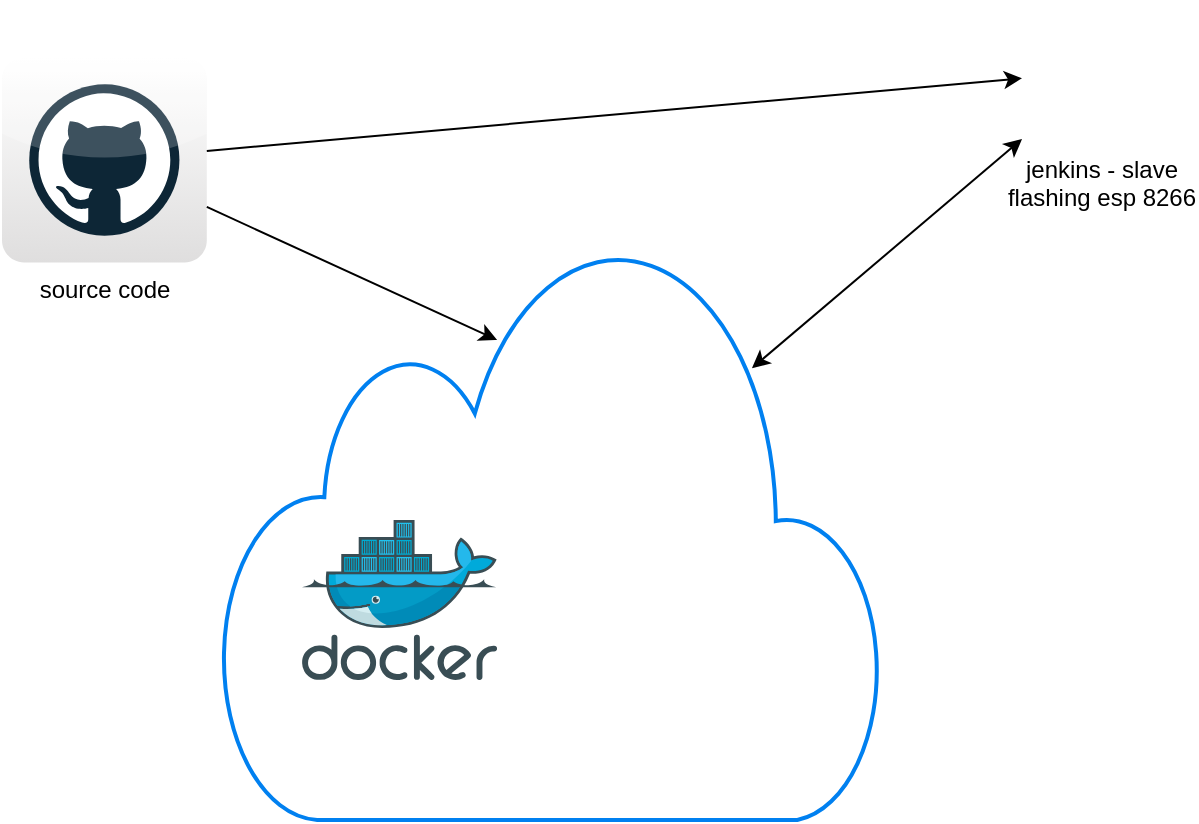 <mxfile version="13.9.9" type="device"><diagram id="DocXbJXhSiUGkXaHbY2S" name="Seite-1"><mxGraphModel dx="869" dy="516" grid="1" gridSize="10" guides="1" tooltips="1" connect="1" arrows="1" fold="1" page="1" pageScale="1" pageWidth="827" pageHeight="1169" math="0" shadow="0"><root><mxCell id="0"/><mxCell id="1" parent="0"/><mxCell id="70x-3WtUSeEiqaJ_rWXw-2" value="source code" style="dashed=0;outlineConnect=0;html=1;align=center;labelPosition=center;verticalLabelPosition=bottom;verticalAlign=top;shape=mxgraph.webicons.github;gradientColor=#DFDEDE" vertex="1" parent="1"><mxGeometry x="100" y="168.8" width="102.4" height="102.4" as="geometry"/></mxCell><mxCell id="70x-3WtUSeEiqaJ_rWXw-4" value="" style="html=1;verticalLabelPosition=bottom;align=center;labelBackgroundColor=#ffffff;verticalAlign=top;strokeWidth=2;strokeColor=#0080F0;shadow=0;dashed=0;shape=mxgraph.ios7.icons.cloud;" vertex="1" parent="1"><mxGeometry x="210" y="260" width="330" height="290" as="geometry"/></mxCell><mxCell id="70x-3WtUSeEiqaJ_rWXw-5" value="" style="aspect=fixed;html=1;points=[];align=center;image;fontSize=12;image=img/lib/mscae/Docker.svg;" vertex="1" parent="1"><mxGeometry x="250" y="400" width="97.56" height="80" as="geometry"/></mxCell><mxCell id="70x-3WtUSeEiqaJ_rWXw-6" value="" style="shape=image;verticalLabelPosition=bottom;labelBackgroundColor=#ffffff;verticalAlign=top;aspect=fixed;imageAspect=0;image=https://upload.wikimedia.org/wikipedia/commons/thumb/e/e9/Jenkins_logo.svg/556px-Jenkins_logo.svg.png;" vertex="1" parent="1"><mxGeometry x="347.56" y="310" width="72.31" height="100" as="geometry"/></mxCell><mxCell id="70x-3WtUSeEiqaJ_rWXw-7" value="" style="shape=image;verticalLabelPosition=bottom;labelBackgroundColor=#ffffff;verticalAlign=top;aspect=fixed;imageAspect=0;image=https://upload.wikimedia.org/wikipedia/commons/thumb/8/87/Arduino_Logo.svg/1200px-Arduino_Logo.svg.png;" vertex="1" parent="1"><mxGeometry x="369" y="430.0" width="90" height="61.27" as="geometry"/></mxCell><mxCell id="70x-3WtUSeEiqaJ_rWXw-9" value="jenkins - slave&#10;flashing esp 8266" style="shape=image;verticalLabelPosition=bottom;labelBackgroundColor=#ffffff;verticalAlign=top;aspect=fixed;imageAspect=0;image=https://i1.wp.com/ozzmaker.com/wp-content/uploads/2012/11/raspi-pgb001-300x267.png?fit=300%2C267;" vertex="1" parent="1"><mxGeometry x="610" y="140" width="80" height="71.2" as="geometry"/></mxCell><mxCell id="70x-3WtUSeEiqaJ_rWXw-13" value="" style="endArrow=classic;html=1;" edge="1" parent="1" source="70x-3WtUSeEiqaJ_rWXw-2" target="70x-3WtUSeEiqaJ_rWXw-9"><mxGeometry width="50" height="50" relative="1" as="geometry"><mxPoint x="330" y="210" as="sourcePoint"/><mxPoint x="380" y="160" as="targetPoint"/></mxGeometry></mxCell><mxCell id="70x-3WtUSeEiqaJ_rWXw-15" value="" style="endArrow=classic;startArrow=classic;html=1;exitX=0.803;exitY=0.221;exitDx=0;exitDy=0;exitPerimeter=0;" edge="1" parent="1" source="70x-3WtUSeEiqaJ_rWXw-4" target="70x-3WtUSeEiqaJ_rWXw-9"><mxGeometry width="50" height="50" relative="1" as="geometry"><mxPoint x="650" y="440" as="sourcePoint"/><mxPoint x="700" y="390" as="targetPoint"/></mxGeometry></mxCell><mxCell id="70x-3WtUSeEiqaJ_rWXw-19" value="" style="endArrow=classic;html=1;entryX=0;entryY=0;entryDx=0;entryDy=0;" edge="1" parent="1" source="70x-3WtUSeEiqaJ_rWXw-2" target="70x-3WtUSeEiqaJ_rWXw-6"><mxGeometry width="50" height="50" relative="1" as="geometry"><mxPoint x="200" y="290" as="sourcePoint"/><mxPoint x="360" y="282" as="targetPoint"/></mxGeometry></mxCell></root></mxGraphModel></diagram></mxfile>